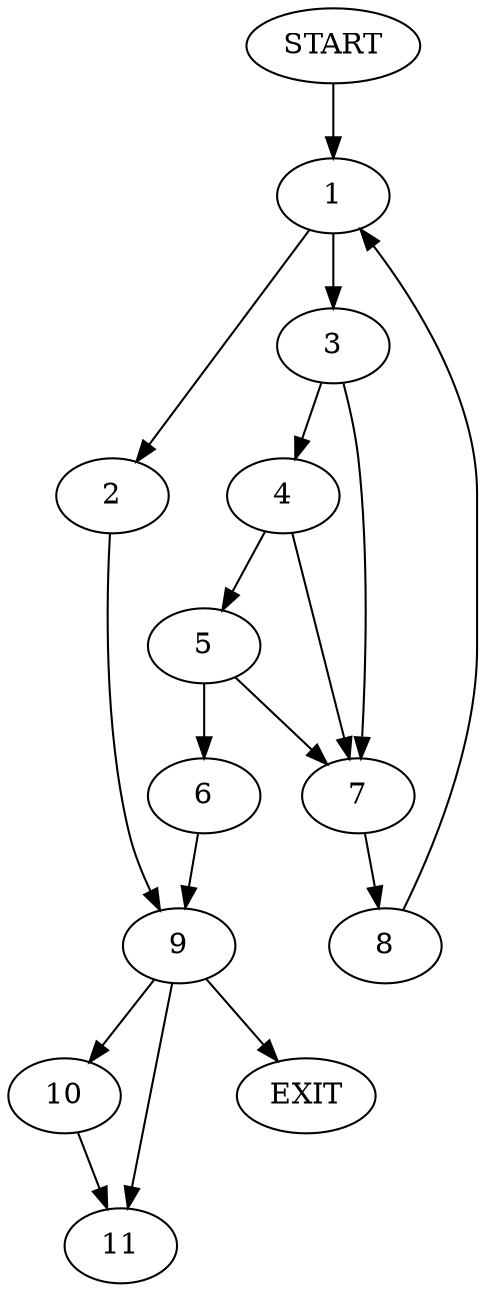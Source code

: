digraph { 
0 [label="START"];
1;
2;
3;
4;
5;
6;
7;
8;
9;
10;
11;
12[label="EXIT"];
0 -> 1;
1 -> 3;
1 -> 2;
2 -> 9;
3 -> 4;
3 -> 7;
4 -> 7;
4 -> 5;
5 -> 7;
5 -> 6;
6 -> 9;
7 -> 8;
8 -> 1;
9 -> 12;
9 -> 10;
9:s2 -> 11;
10 -> 11;
}